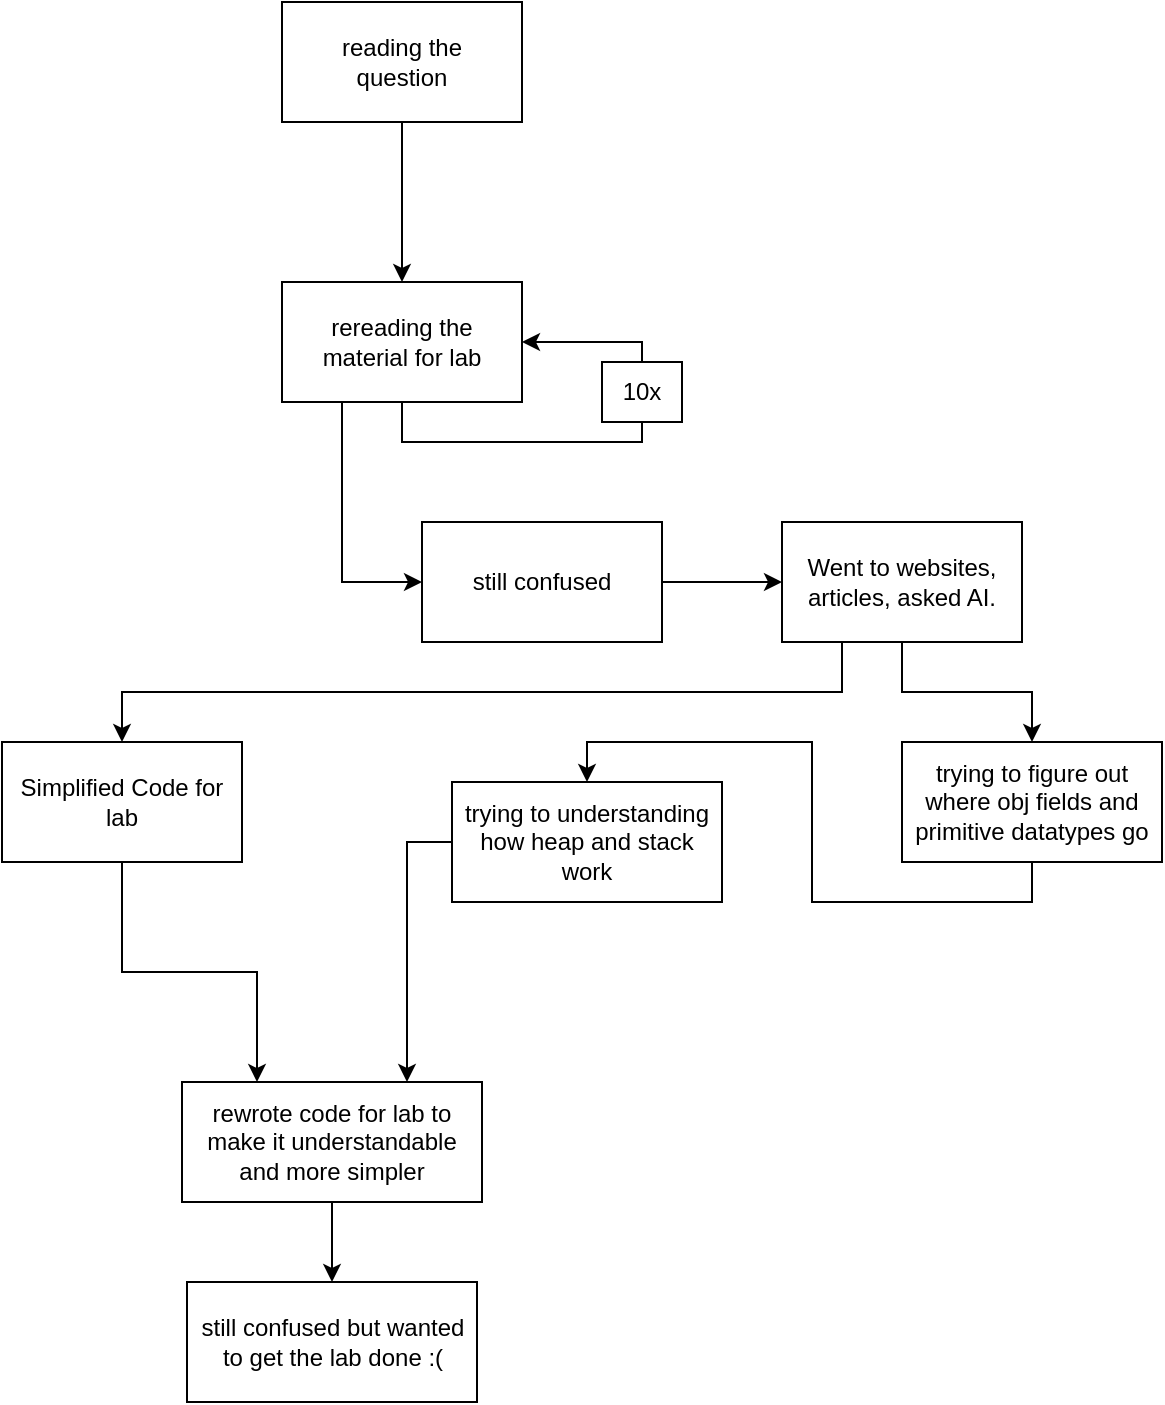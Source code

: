 <mxfile version="28.1.2">
  <diagram name="Page-1" id="hC5hiwrFHdxn1tXDyJLb">
    <mxGraphModel dx="969" dy="742" grid="1" gridSize="10" guides="1" tooltips="1" connect="1" arrows="1" fold="1" page="1" pageScale="1" pageWidth="850" pageHeight="1100" math="0" shadow="0">
      <root>
        <mxCell id="0" />
        <mxCell id="1" parent="0" />
        <mxCell id="nyuZSw6_zN-wiGSrYVvP-6" style="edgeStyle=orthogonalEdgeStyle;rounded=0;orthogonalLoop=1;jettySize=auto;html=1;exitX=0.5;exitY=1;exitDx=0;exitDy=0;entryX=0.5;entryY=0;entryDx=0;entryDy=0;" edge="1" parent="1" source="nyuZSw6_zN-wiGSrYVvP-1" target="nyuZSw6_zN-wiGSrYVvP-3">
          <mxGeometry relative="1" as="geometry" />
        </mxCell>
        <mxCell id="nyuZSw6_zN-wiGSrYVvP-1" value="reading the&lt;div&gt;question&lt;/div&gt;" style="rounded=0;whiteSpace=wrap;html=1;" vertex="1" parent="1">
          <mxGeometry x="280" y="180" width="120" height="60" as="geometry" />
        </mxCell>
        <mxCell id="nyuZSw6_zN-wiGSrYVvP-9" style="edgeStyle=orthogonalEdgeStyle;rounded=0;orthogonalLoop=1;jettySize=auto;html=1;exitX=1;exitY=0.5;exitDx=0;exitDy=0;entryX=0;entryY=0.5;entryDx=0;entryDy=0;" edge="1" parent="1" source="nyuZSw6_zN-wiGSrYVvP-2" target="nyuZSw6_zN-wiGSrYVvP-5">
          <mxGeometry relative="1" as="geometry" />
        </mxCell>
        <mxCell id="nyuZSw6_zN-wiGSrYVvP-2" value="still confused" style="rounded=0;whiteSpace=wrap;html=1;" vertex="1" parent="1">
          <mxGeometry x="350" y="440" width="120" height="60" as="geometry" />
        </mxCell>
        <mxCell id="nyuZSw6_zN-wiGSrYVvP-8" style="edgeStyle=orthogonalEdgeStyle;rounded=0;orthogonalLoop=1;jettySize=auto;html=1;exitX=0.25;exitY=1;exitDx=0;exitDy=0;entryX=0;entryY=0.5;entryDx=0;entryDy=0;" edge="1" parent="1" source="nyuZSw6_zN-wiGSrYVvP-3" target="nyuZSw6_zN-wiGSrYVvP-2">
          <mxGeometry relative="1" as="geometry" />
        </mxCell>
        <mxCell id="nyuZSw6_zN-wiGSrYVvP-3" value="rereading the&lt;div&gt;material for lab&lt;/div&gt;" style="rounded=0;whiteSpace=wrap;html=1;" vertex="1" parent="1">
          <mxGeometry x="280" y="320" width="120" height="60" as="geometry" />
        </mxCell>
        <mxCell id="nyuZSw6_zN-wiGSrYVvP-13" style="edgeStyle=orthogonalEdgeStyle;rounded=0;orthogonalLoop=1;jettySize=auto;html=1;exitX=0.25;exitY=1;exitDx=0;exitDy=0;entryX=0.5;entryY=0;entryDx=0;entryDy=0;" edge="1" parent="1" source="nyuZSw6_zN-wiGSrYVvP-5" target="nyuZSw6_zN-wiGSrYVvP-10">
          <mxGeometry relative="1" as="geometry" />
        </mxCell>
        <mxCell id="nyuZSw6_zN-wiGSrYVvP-16" style="edgeStyle=orthogonalEdgeStyle;rounded=0;orthogonalLoop=1;jettySize=auto;html=1;exitX=0.5;exitY=1;exitDx=0;exitDy=0;entryX=0.5;entryY=0;entryDx=0;entryDy=0;" edge="1" parent="1" source="nyuZSw6_zN-wiGSrYVvP-5" target="nyuZSw6_zN-wiGSrYVvP-14">
          <mxGeometry relative="1" as="geometry" />
        </mxCell>
        <mxCell id="nyuZSw6_zN-wiGSrYVvP-5" value="Went to websites, articles, asked AI." style="rounded=0;whiteSpace=wrap;html=1;" vertex="1" parent="1">
          <mxGeometry x="530" y="440" width="120" height="60" as="geometry" />
        </mxCell>
        <mxCell id="nyuZSw6_zN-wiGSrYVvP-7" style="edgeStyle=orthogonalEdgeStyle;rounded=0;orthogonalLoop=1;jettySize=auto;html=1;exitX=0.5;exitY=1;exitDx=0;exitDy=0;entryX=1;entryY=0.5;entryDx=0;entryDy=0;" edge="1" parent="1" source="nyuZSw6_zN-wiGSrYVvP-3" target="nyuZSw6_zN-wiGSrYVvP-3">
          <mxGeometry relative="1" as="geometry">
            <Array as="points">
              <mxPoint x="340" y="400" />
              <mxPoint x="460" y="400" />
              <mxPoint x="460" y="350" />
            </Array>
          </mxGeometry>
        </mxCell>
        <mxCell id="nyuZSw6_zN-wiGSrYVvP-17" style="edgeStyle=orthogonalEdgeStyle;rounded=0;orthogonalLoop=1;jettySize=auto;html=1;exitX=0.5;exitY=1;exitDx=0;exitDy=0;entryX=0.25;entryY=0;entryDx=0;entryDy=0;" edge="1" parent="1" source="nyuZSw6_zN-wiGSrYVvP-10" target="nyuZSw6_zN-wiGSrYVvP-12">
          <mxGeometry relative="1" as="geometry" />
        </mxCell>
        <mxCell id="nyuZSw6_zN-wiGSrYVvP-10" value="Simplified Code for lab" style="rounded=0;whiteSpace=wrap;html=1;" vertex="1" parent="1">
          <mxGeometry x="140" y="550" width="120" height="60" as="geometry" />
        </mxCell>
        <mxCell id="nyuZSw6_zN-wiGSrYVvP-18" style="edgeStyle=orthogonalEdgeStyle;rounded=0;orthogonalLoop=1;jettySize=auto;html=1;exitX=0;exitY=0.5;exitDx=0;exitDy=0;entryX=0.75;entryY=0;entryDx=0;entryDy=0;" edge="1" parent="1" source="nyuZSw6_zN-wiGSrYVvP-11" target="nyuZSw6_zN-wiGSrYVvP-12">
          <mxGeometry relative="1" as="geometry" />
        </mxCell>
        <mxCell id="nyuZSw6_zN-wiGSrYVvP-11" value="trying to understanding how heap and stack work" style="rounded=0;whiteSpace=wrap;html=1;" vertex="1" parent="1">
          <mxGeometry x="365" y="570" width="135" height="60" as="geometry" />
        </mxCell>
        <mxCell id="nyuZSw6_zN-wiGSrYVvP-22" style="edgeStyle=orthogonalEdgeStyle;rounded=0;orthogonalLoop=1;jettySize=auto;html=1;exitX=0.5;exitY=1;exitDx=0;exitDy=0;entryX=0.5;entryY=0;entryDx=0;entryDy=0;" edge="1" parent="1" source="nyuZSw6_zN-wiGSrYVvP-12" target="nyuZSw6_zN-wiGSrYVvP-21">
          <mxGeometry relative="1" as="geometry" />
        </mxCell>
        <mxCell id="nyuZSw6_zN-wiGSrYVvP-12" value="rewrote code for lab to make it understandable and more simpler" style="rounded=0;whiteSpace=wrap;html=1;" vertex="1" parent="1">
          <mxGeometry x="230" y="720" width="150" height="60" as="geometry" />
        </mxCell>
        <mxCell id="nyuZSw6_zN-wiGSrYVvP-15" style="edgeStyle=orthogonalEdgeStyle;rounded=0;orthogonalLoop=1;jettySize=auto;html=1;exitX=0.5;exitY=1;exitDx=0;exitDy=0;entryX=0.5;entryY=0;entryDx=0;entryDy=0;" edge="1" parent="1" source="nyuZSw6_zN-wiGSrYVvP-14" target="nyuZSw6_zN-wiGSrYVvP-11">
          <mxGeometry relative="1" as="geometry" />
        </mxCell>
        <mxCell id="nyuZSw6_zN-wiGSrYVvP-14" value="trying to figure out where obj fields and primitive datatypes go" style="rounded=0;whiteSpace=wrap;html=1;" vertex="1" parent="1">
          <mxGeometry x="590" y="550" width="130" height="60" as="geometry" />
        </mxCell>
        <mxCell id="nyuZSw6_zN-wiGSrYVvP-4" value="10x" style="rounded=0;whiteSpace=wrap;html=1;" vertex="1" parent="1">
          <mxGeometry x="440" y="360" width="40" height="30" as="geometry" />
        </mxCell>
        <mxCell id="nyuZSw6_zN-wiGSrYVvP-21" value="still confused but wanted to get the lab done :(" style="rounded=0;whiteSpace=wrap;html=1;" vertex="1" parent="1">
          <mxGeometry x="232.5" y="820" width="145" height="60" as="geometry" />
        </mxCell>
      </root>
    </mxGraphModel>
  </diagram>
</mxfile>
